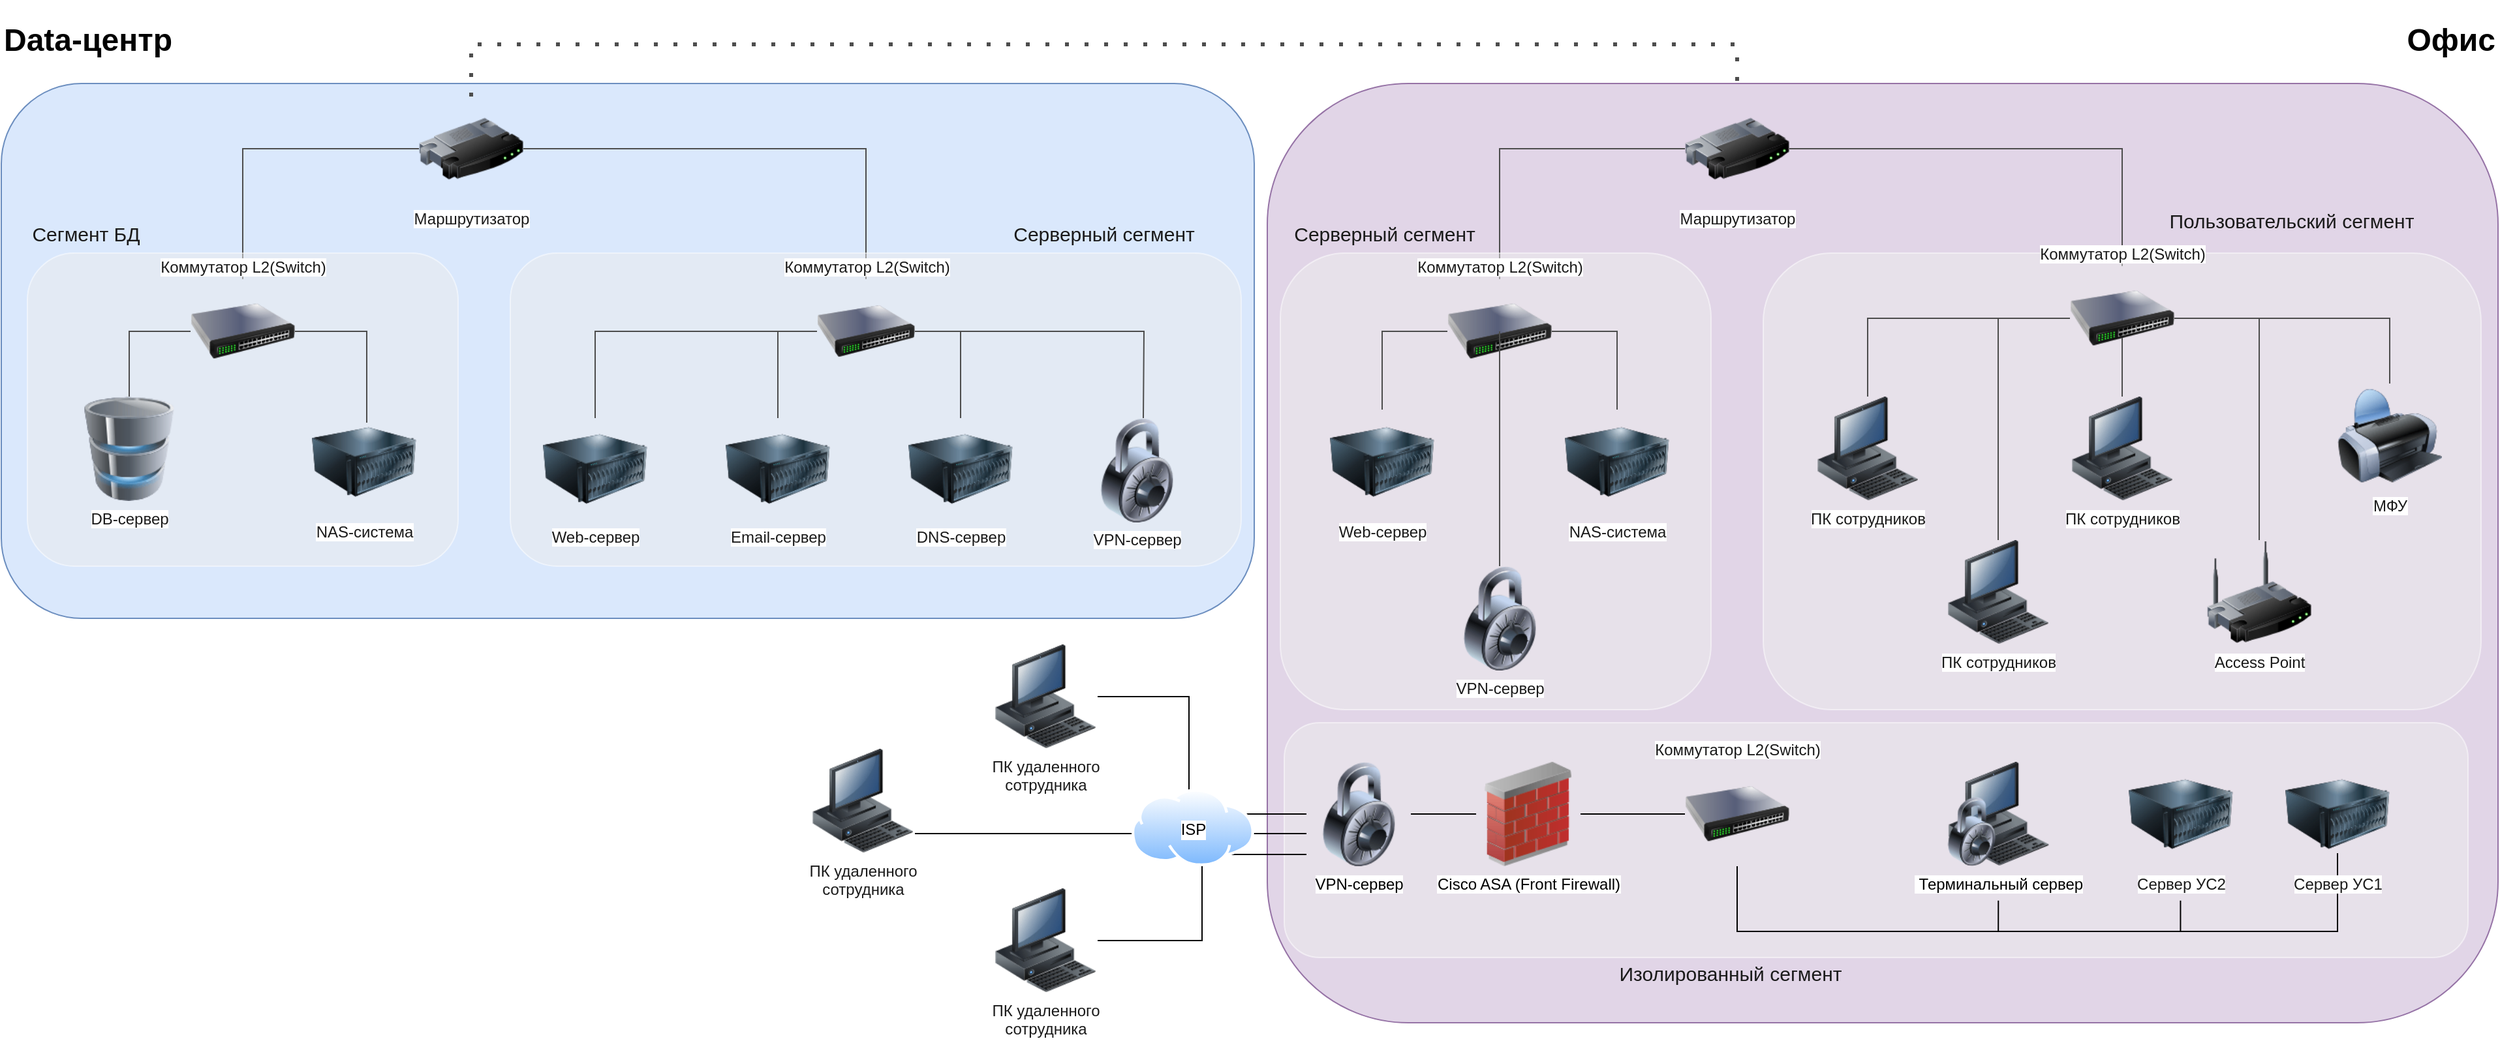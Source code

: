 <mxfile version="26.2.14">
  <diagram name="Страница — 1" id="nZD7m5sR4FOuNUxG7W4k">
    <mxGraphModel dx="2066" dy="1192" grid="1" gridSize="10" guides="1" tooltips="1" connect="1" arrows="1" fold="1" page="1" pageScale="1" pageWidth="1169" pageHeight="827" math="0" shadow="0">
      <root>
        <mxCell id="0" />
        <mxCell id="1" parent="0" />
        <mxCell id="RgGSoNfuDTeB6Px1FJli-1" value="&lt;h1&gt;Офис&lt;/h1&gt;" style="rounded=1;whiteSpace=wrap;html=1;strokeColor=#9673a6;fillColor=#e1d5e7;labelPosition=center;verticalLabelPosition=top;align=right;verticalAlign=bottom;" vertex="1" parent="1">
          <mxGeometry x="1000" y="210" width="943" height="720" as="geometry" />
        </mxCell>
        <mxCell id="RgGSoNfuDTeB6Px1FJli-2" value="" style="rounded=1;whiteSpace=wrap;html=1;strokeColor=#FFFFFF;fontColor=#1A1A1A;fillColor=#EEEEEE;textOpacity=20;labelBackgroundColor=#CCE5FF;opacity=50;" vertex="1" parent="1">
          <mxGeometry x="1013" y="700" width="907" height="180" as="geometry" />
        </mxCell>
        <mxCell id="RgGSoNfuDTeB6Px1FJli-4" value="&lt;h1&gt;Data-центр&lt;/h1&gt;" style="rounded=1;whiteSpace=wrap;html=1;strokeColor=#6c8ebf;fillColor=#dae8fc;align=left;verticalAlign=bottom;labelPosition=center;verticalLabelPosition=top;" vertex="1" parent="1">
          <mxGeometry x="30" y="210" width="960" height="410" as="geometry" />
        </mxCell>
        <mxCell id="RgGSoNfuDTeB6Px1FJli-5" style="edgeStyle=orthogonalEdgeStyle;rounded=0;orthogonalLoop=1;jettySize=auto;html=1;entryX=0.5;entryY=0;entryDx=0;entryDy=0;strokeColor=#4D4D4D;fontColor=#FFFFFF;endArrow=none;startFill=0;" edge="1" parent="1" source="RgGSoNfuDTeB6Px1FJli-9" target="RgGSoNfuDTeB6Px1FJli-16">
          <mxGeometry relative="1" as="geometry" />
        </mxCell>
        <mxCell id="RgGSoNfuDTeB6Px1FJli-6" style="edgeStyle=orthogonalEdgeStyle;rounded=0;orthogonalLoop=1;jettySize=auto;html=1;entryX=0.5;entryY=0;entryDx=0;entryDy=0;strokeColor=#4D4D4D;fontColor=#FFFFFF;endArrow=none;startFill=0;" edge="1" parent="1" source="RgGSoNfuDTeB6Px1FJli-9" target="RgGSoNfuDTeB6Px1FJli-26">
          <mxGeometry relative="1" as="geometry" />
        </mxCell>
        <mxCell id="RgGSoNfuDTeB6Px1FJli-7" style="edgeStyle=orthogonalEdgeStyle;rounded=0;orthogonalLoop=1;jettySize=auto;html=1;entryX=0.5;entryY=0;entryDx=0;entryDy=0;strokeColor=#4D4D4D;fontColor=#FFFFFF;endArrow=none;startFill=0;dashed=1;dashPattern=1 4;endSize=12;startSize=12;strokeWidth=3;" edge="1" parent="1" source="RgGSoNfuDTeB6Px1FJli-9" target="RgGSoNfuDTeB6Px1FJli-12">
          <mxGeometry relative="1" as="geometry">
            <Array as="points">
              <mxPoint x="390" y="180" />
              <mxPoint x="1360" y="180" />
            </Array>
          </mxGeometry>
        </mxCell>
        <mxCell id="RgGSoNfuDTeB6Px1FJli-9" value="Маршрутизатор" style="image;html=1;image=img/lib/clip_art/networking/Router_128x128.png;strokeColor=#FFFFFF;fontColor=#1A1A1A;fillColor=#EEEEEE;" vertex="1" parent="1">
          <mxGeometry x="350" y="220" width="80" height="80" as="geometry" />
        </mxCell>
        <mxCell id="RgGSoNfuDTeB6Px1FJli-10" style="edgeStyle=orthogonalEdgeStyle;rounded=0;orthogonalLoop=1;jettySize=auto;html=1;entryX=0.5;entryY=0;entryDx=0;entryDy=0;strokeColor=#4D4D4D;fontColor=#FFFFFF;exitX=0;exitY=0.5;exitDx=0;exitDy=0;endArrow=none;startFill=0;" edge="1" parent="1" source="RgGSoNfuDTeB6Px1FJli-12" target="RgGSoNfuDTeB6Px1FJli-52">
          <mxGeometry relative="1" as="geometry" />
        </mxCell>
        <mxCell id="RgGSoNfuDTeB6Px1FJli-11" style="edgeStyle=orthogonalEdgeStyle;rounded=0;orthogonalLoop=1;jettySize=auto;html=1;entryX=0.5;entryY=0;entryDx=0;entryDy=0;strokeColor=#4D4D4D;fontColor=#FFFFFF;exitX=1;exitY=0.5;exitDx=0;exitDy=0;endArrow=none;startFill=0;" edge="1" parent="1" source="RgGSoNfuDTeB6Px1FJli-12" target="RgGSoNfuDTeB6Px1FJli-42">
          <mxGeometry relative="1" as="geometry" />
        </mxCell>
        <mxCell id="RgGSoNfuDTeB6Px1FJli-12" value="Маршрутизатор" style="image;html=1;image=img/lib/clip_art/networking/Router_128x128.png;strokeColor=#FFFFFF;fontColor=#1A1A1A;fillColor=#EEEEEE;" vertex="1" parent="1">
          <mxGeometry x="1320" y="220" width="80" height="80" as="geometry" />
        </mxCell>
        <mxCell id="RgGSoNfuDTeB6Px1FJli-13" value="" style="group;labelPosition=center;verticalLabelPosition=top;align=center;verticalAlign=bottom;" vertex="1" connectable="0" parent="1">
          <mxGeometry x="50" y="340" width="330" height="360" as="geometry" />
        </mxCell>
        <mxCell id="RgGSoNfuDTeB6Px1FJli-14" value="" style="rounded=1;whiteSpace=wrap;html=1;strokeColor=#FFFFFF;fontColor=#1A1A1A;fillColor=#EEEEEE;opacity=50;" vertex="1" parent="RgGSoNfuDTeB6Px1FJli-13">
          <mxGeometry width="330" height="240" as="geometry" />
        </mxCell>
        <mxCell id="RgGSoNfuDTeB6Px1FJli-15" style="edgeStyle=orthogonalEdgeStyle;rounded=0;orthogonalLoop=1;jettySize=auto;html=1;entryX=0.5;entryY=0;entryDx=0;entryDy=0;strokeColor=#4D4D4D;fontColor=#FFFFFF;endArrow=none;startFill=0;" edge="1" parent="RgGSoNfuDTeB6Px1FJli-13" source="RgGSoNfuDTeB6Px1FJli-16" target="RgGSoNfuDTeB6Px1FJli-17">
          <mxGeometry relative="1" as="geometry" />
        </mxCell>
        <mxCell id="RgGSoNfuDTeB6Px1FJli-16" value="Коммутатор L2(Switch)" style="image;html=1;image=img/lib/clip_art/networking/Switch_128x128.png;strokeColor=#FFFFFF;fontColor=#1A1A1A;fillColor=#EEEEEE;labelPosition=center;verticalLabelPosition=top;align=center;verticalAlign=bottom;" vertex="1" parent="RgGSoNfuDTeB6Px1FJli-13">
          <mxGeometry x="125" y="20" width="80" height="80" as="geometry" />
        </mxCell>
        <mxCell id="RgGSoNfuDTeB6Px1FJli-17" value="DB-сервер" style="image;html=1;image=img/lib/clip_art/computers/Database_128x128.png;strokeColor=#FFFFFF;fontColor=#1A1A1A;fillColor=#EEEEEE;" vertex="1" parent="RgGSoNfuDTeB6Px1FJli-13">
          <mxGeometry x="38" y="110" width="80" height="80" as="geometry" />
        </mxCell>
        <mxCell id="RgGSoNfuDTeB6Px1FJli-18" value="NAS-система" style="image;html=1;image=img/lib/clip_art/computers/Server_128x128.png;strokeColor=#FFFFFF;fontColor=#1A1A1A;fillColor=#EEEEEE;" vertex="1" parent="RgGSoNfuDTeB6Px1FJli-13">
          <mxGeometry x="218" y="120" width="80" height="80" as="geometry" />
        </mxCell>
        <mxCell id="RgGSoNfuDTeB6Px1FJli-19" style="edgeStyle=orthogonalEdgeStyle;rounded=0;orthogonalLoop=1;jettySize=auto;html=1;entryX=0.525;entryY=0.125;entryDx=0;entryDy=0;entryPerimeter=0;strokeColor=#4D4D4D;fontColor=#FFFFFF;endArrow=none;startFill=0;" edge="1" parent="RgGSoNfuDTeB6Px1FJli-13" source="RgGSoNfuDTeB6Px1FJli-16" target="RgGSoNfuDTeB6Px1FJli-18">
          <mxGeometry relative="1" as="geometry" />
        </mxCell>
        <mxCell id="RgGSoNfuDTeB6Px1FJli-20" value="" style="group;labelPosition=center;verticalLabelPosition=top;align=center;verticalAlign=bottom;" vertex="1" connectable="0" parent="1">
          <mxGeometry x="420" y="340" width="560" height="420" as="geometry" />
        </mxCell>
        <mxCell id="RgGSoNfuDTeB6Px1FJli-21" value="&lt;h3&gt;&lt;br&gt;&lt;/h3&gt;" style="rounded=1;whiteSpace=wrap;html=1;strokeColor=#FFFFFF;fontColor=#1A1A1A;fillColor=#EEEEEE;opacity=50;" vertex="1" parent="RgGSoNfuDTeB6Px1FJli-20">
          <mxGeometry width="560" height="240" as="geometry" />
        </mxCell>
        <mxCell id="RgGSoNfuDTeB6Px1FJli-22" style="edgeStyle=orthogonalEdgeStyle;rounded=0;orthogonalLoop=1;jettySize=auto;html=1;entryX=0.5;entryY=0;entryDx=0;entryDy=0;strokeColor=#4D4D4D;fontColor=#FFFFFF;endArrow=none;startFill=0;" edge="1" parent="RgGSoNfuDTeB6Px1FJli-20" source="RgGSoNfuDTeB6Px1FJli-26" target="RgGSoNfuDTeB6Px1FJli-27">
          <mxGeometry relative="1" as="geometry" />
        </mxCell>
        <mxCell id="RgGSoNfuDTeB6Px1FJli-23" style="edgeStyle=orthogonalEdgeStyle;rounded=0;orthogonalLoop=1;jettySize=auto;html=1;entryX=0.5;entryY=0;entryDx=0;entryDy=0;strokeColor=#4D4D4D;fontColor=#FFFFFF;exitX=0;exitY=0.5;exitDx=0;exitDy=0;endArrow=none;startFill=0;" edge="1" parent="RgGSoNfuDTeB6Px1FJli-20" source="RgGSoNfuDTeB6Px1FJli-26" target="RgGSoNfuDTeB6Px1FJli-28">
          <mxGeometry relative="1" as="geometry" />
        </mxCell>
        <mxCell id="RgGSoNfuDTeB6Px1FJli-24" style="edgeStyle=orthogonalEdgeStyle;rounded=0;orthogonalLoop=1;jettySize=auto;html=1;entryX=0.5;entryY=0;entryDx=0;entryDy=0;strokeColor=#4D4D4D;fontColor=#FFFFFF;endArrow=none;startFill=0;" edge="1" parent="RgGSoNfuDTeB6Px1FJli-20" source="RgGSoNfuDTeB6Px1FJli-26">
          <mxGeometry relative="1" as="geometry">
            <mxPoint x="485" y="126.486" as="targetPoint" />
          </mxGeometry>
        </mxCell>
        <mxCell id="RgGSoNfuDTeB6Px1FJli-25" style="edgeStyle=orthogonalEdgeStyle;rounded=0;orthogonalLoop=1;jettySize=auto;html=1;entryX=0.5;entryY=0;entryDx=0;entryDy=0;strokeColor=#4D4D4D;fontColor=#FFFFFF;exitX=1;exitY=0.5;exitDx=0;exitDy=0;endArrow=none;startFill=0;" edge="1" parent="RgGSoNfuDTeB6Px1FJli-20" source="RgGSoNfuDTeB6Px1FJli-26" target="RgGSoNfuDTeB6Px1FJli-29">
          <mxGeometry relative="1" as="geometry" />
        </mxCell>
        <mxCell id="RgGSoNfuDTeB6Px1FJli-26" value="Коммутатор L2(Switch)" style="image;html=1;image=img/lib/clip_art/networking/Switch_128x128.png;strokeColor=#FFFFFF;fontColor=#1A1A1A;fillColor=#EEEEEE;labelPosition=center;verticalLabelPosition=top;align=center;verticalAlign=bottom;" vertex="1" parent="RgGSoNfuDTeB6Px1FJli-20">
          <mxGeometry x="235" y="20" width="75" height="80" as="geometry" />
        </mxCell>
        <mxCell id="RgGSoNfuDTeB6Px1FJli-27" value="Web-сервер" style="image;html=1;image=img/lib/clip_art/computers/Server_128x128.png;strokeColor=#FFFFFF;fontColor=#1A1A1A;fillColor=#EEEEEE;" vertex="1" parent="RgGSoNfuDTeB6Px1FJli-20">
          <mxGeometry x="25" y="126.486" width="80" height="77.838" as="geometry" />
        </mxCell>
        <mxCell id="RgGSoNfuDTeB6Px1FJli-28" value="Email-сервер" style="image;html=1;image=img/lib/clip_art/computers/Server_128x128.png;strokeColor=#FFFFFF;fontColor=#1A1A1A;fillColor=#EEEEEE;" vertex="1" parent="RgGSoNfuDTeB6Px1FJli-20">
          <mxGeometry x="165" y="126.486" width="80" height="77.838" as="geometry" />
        </mxCell>
        <mxCell id="RgGSoNfuDTeB6Px1FJli-29" value="DNS-сервер" style="image;html=1;image=img/lib/clip_art/computers/Server_128x128.png;strokeColor=#FFFFFF;fontColor=#1A1A1A;fillColor=#EEEEEE;" vertex="1" parent="RgGSoNfuDTeB6Px1FJli-20">
          <mxGeometry x="305" y="126.486" width="80" height="77.838" as="geometry" />
        </mxCell>
        <mxCell id="RgGSoNfuDTeB6Px1FJli-30" value="VPN-сервер" style="image;html=1;image=img/lib/clip_art/general/Lock_128x128.png;strokeColor=#FFFFFF;fontColor=#1A1A1A;fillColor=#EEEEEE;" vertex="1" parent="RgGSoNfuDTeB6Px1FJli-20">
          <mxGeometry x="440" y="126.49" width="80" height="80" as="geometry" />
        </mxCell>
        <mxCell id="RgGSoNfuDTeB6Px1FJli-31" value="ПК удаленного&lt;div&gt;сотрудника&lt;/div&gt;" style="image;html=1;image=img/lib/clip_art/computers/Workstation_128x128.png;strokeColor=#FFFFFF;fontColor=#1A1A1A;fillColor=#EEEEEE;" vertex="1" parent="RgGSoNfuDTeB6Px1FJli-20">
          <mxGeometry x="370.0" y="300" width="80" height="80" as="geometry" />
        </mxCell>
        <mxCell id="RgGSoNfuDTeB6Px1FJli-32" value="&lt;font style=&quot;font-size: 15px;&quot;&gt;Серверный сегмент&lt;/font&gt;" style="text;strokeColor=none;align=center;fillColor=none;html=1;verticalAlign=middle;whiteSpace=wrap;rounded=0;fontColor=#1A1A1A;" vertex="1" parent="1">
          <mxGeometry x="780" y="310" width="190" height="30" as="geometry" />
        </mxCell>
        <mxCell id="RgGSoNfuDTeB6Px1FJli-33" value="&lt;font style=&quot;font-size: 15px;&quot;&gt;Серверный сегмент&lt;/font&gt;" style="text;strokeColor=none;align=center;fillColor=none;html=1;verticalAlign=middle;whiteSpace=wrap;rounded=0;fontColor=#1A1A1A;" vertex="1" parent="1">
          <mxGeometry x="990" y="310" width="200" height="30" as="geometry" />
        </mxCell>
        <mxCell id="RgGSoNfuDTeB6Px1FJli-34" value="&lt;span style=&quot;font-size: 15px;&quot;&gt;Пользовательский сегмент&lt;/span&gt;" style="text;strokeColor=none;align=center;fillColor=none;html=1;verticalAlign=middle;whiteSpace=wrap;rounded=0;fontColor=#1A1A1A;" vertex="1" parent="1">
          <mxGeometry x="1640" y="300" width="290" height="30" as="geometry" />
        </mxCell>
        <mxCell id="RgGSoNfuDTeB6Px1FJli-35" value="&lt;font style=&quot;font-size: 15px;&quot;&gt;Сегмент БД&lt;/font&gt;" style="text;strokeColor=none;align=center;fillColor=none;html=1;verticalAlign=middle;whiteSpace=wrap;rounded=0;fontColor=#1A1A1A;" vertex="1" parent="1">
          <mxGeometry x="50" y="310" width="90" height="30" as="geometry" />
        </mxCell>
        <mxCell id="RgGSoNfuDTeB6Px1FJli-36" value="" style="rounded=1;whiteSpace=wrap;html=1;strokeColor=#FFFFFF;fontColor=#1A1A1A;fillColor=#EEEEEE;opacity=50;" vertex="1" parent="1">
          <mxGeometry x="1380" y="340" width="550" height="350" as="geometry" />
        </mxCell>
        <mxCell id="RgGSoNfuDTeB6Px1FJli-37" style="edgeStyle=orthogonalEdgeStyle;rounded=0;orthogonalLoop=1;jettySize=auto;html=1;entryX=0.5;entryY=0;entryDx=0;entryDy=0;strokeColor=#4D4D4D;fontColor=#FFFFFF;endArrow=none;startFill=0;" edge="1" parent="1" source="RgGSoNfuDTeB6Px1FJli-42" target="RgGSoNfuDTeB6Px1FJli-45">
          <mxGeometry relative="1" as="geometry" />
        </mxCell>
        <mxCell id="RgGSoNfuDTeB6Px1FJli-38" style="edgeStyle=orthogonalEdgeStyle;rounded=0;orthogonalLoop=1;jettySize=auto;html=1;entryX=0.5;entryY=0;entryDx=0;entryDy=0;strokeColor=#4D4D4D;fontColor=#FFFFFF;endArrow=none;startFill=0;" edge="1" parent="1" source="RgGSoNfuDTeB6Px1FJli-42" target="RgGSoNfuDTeB6Px1FJli-43">
          <mxGeometry relative="1" as="geometry" />
        </mxCell>
        <mxCell id="RgGSoNfuDTeB6Px1FJli-39" style="edgeStyle=orthogonalEdgeStyle;rounded=0;orthogonalLoop=1;jettySize=auto;html=1;entryX=0.5;entryY=0;entryDx=0;entryDy=0;strokeColor=#4D4D4D;fontColor=#FFFFFF;endArrow=none;startFill=0;" edge="1" parent="1" source="RgGSoNfuDTeB6Px1FJli-42" target="RgGSoNfuDTeB6Px1FJli-44">
          <mxGeometry relative="1" as="geometry" />
        </mxCell>
        <mxCell id="RgGSoNfuDTeB6Px1FJli-40" style="edgeStyle=orthogonalEdgeStyle;rounded=0;orthogonalLoop=1;jettySize=auto;html=1;entryX=0.5;entryY=0;entryDx=0;entryDy=0;strokeColor=#4D4D4D;fontColor=#FFFFFF;endArrow=none;startFill=0;" edge="1" parent="1" source="RgGSoNfuDTeB6Px1FJli-42" target="RgGSoNfuDTeB6Px1FJli-46">
          <mxGeometry relative="1" as="geometry" />
        </mxCell>
        <mxCell id="RgGSoNfuDTeB6Px1FJli-41" style="edgeStyle=orthogonalEdgeStyle;rounded=0;orthogonalLoop=1;jettySize=auto;html=1;entryX=0.5;entryY=0;entryDx=0;entryDy=0;strokeColor=#4D4D4D;fontColor=#FFFFFF;endArrow=none;startFill=0;" edge="1" parent="1" target="RgGSoNfuDTeB6Px1FJli-47">
          <mxGeometry relative="1" as="geometry">
            <mxPoint x="1660" y="380" as="sourcePoint" />
            <Array as="points">
              <mxPoint x="1655" y="390" />
              <mxPoint x="1655" y="390" />
            </Array>
          </mxGeometry>
        </mxCell>
        <mxCell id="RgGSoNfuDTeB6Px1FJli-42" value="Коммутатор L2(Switch)" style="image;html=1;image=img/lib/clip_art/networking/Switch_128x128.png;strokeColor=#FFFFFF;fontColor=#1A1A1A;fillColor=#EEEEEE;labelPosition=center;verticalLabelPosition=top;align=center;verticalAlign=bottom;" vertex="1" parent="1">
          <mxGeometry x="1615" y="350" width="80" height="80" as="geometry" />
        </mxCell>
        <mxCell id="RgGSoNfuDTeB6Px1FJli-43" value="МФУ" style="image;html=1;image=img/lib/clip_art/computers/Printer_128x128.png;strokeColor=#FFFFFF;fontColor=#1A1A1A;fillColor=#EEEEEE;" vertex="1" parent="1">
          <mxGeometry x="1820" y="440" width="80" height="80" as="geometry" />
        </mxCell>
        <mxCell id="RgGSoNfuDTeB6Px1FJli-44" value="Access Point" style="image;html=1;image=img/lib/clip_art/networking/Wireless_Router_128x128.png;strokeColor=#FFFFFF;fontColor=#1A1A1A;fillColor=#EEEEEE;" vertex="1" parent="1">
          <mxGeometry x="1720" y="560" width="80" height="80" as="geometry" />
        </mxCell>
        <mxCell id="RgGSoNfuDTeB6Px1FJli-45" value="ПК сотрудников" style="image;html=1;image=img/lib/clip_art/computers/Workstation_128x128.png;strokeColor=#FFFFFF;fontColor=#1A1A1A;fillColor=#EEEEEE;" vertex="1" parent="1">
          <mxGeometry x="1420" y="450" width="80" height="80" as="geometry" />
        </mxCell>
        <mxCell id="RgGSoNfuDTeB6Px1FJli-46" value="ПК сотрудников" style="image;html=1;image=img/lib/clip_art/computers/Workstation_128x128.png;strokeColor=#FFFFFF;fontColor=#1A1A1A;fillColor=#EEEEEE;" vertex="1" parent="1">
          <mxGeometry x="1520" y="560" width="80" height="80" as="geometry" />
        </mxCell>
        <mxCell id="RgGSoNfuDTeB6Px1FJli-47" value="ПК сотрудников" style="image;html=1;image=img/lib/clip_art/computers/Workstation_128x128.png;strokeColor=#FFFFFF;fontColor=#1A1A1A;fillColor=#EEEEEE;" vertex="1" parent="1">
          <mxGeometry x="1615" y="450" width="80" height="80" as="geometry" />
        </mxCell>
        <mxCell id="RgGSoNfuDTeB6Px1FJli-48" value="" style="rounded=1;whiteSpace=wrap;html=1;strokeColor=#FFFFFF;fontColor=#1A1A1A;fillColor=#EEEEEE;textOpacity=20;labelBackgroundColor=#CCE5FF;opacity=50;" vertex="1" parent="1">
          <mxGeometry x="1010" y="340" width="330" height="350" as="geometry" />
        </mxCell>
        <mxCell id="RgGSoNfuDTeB6Px1FJli-49" style="edgeStyle=orthogonalEdgeStyle;rounded=0;orthogonalLoop=1;jettySize=auto;html=1;entryX=0.5;entryY=0;entryDx=0;entryDy=0;strokeColor=#4D4D4D;fontColor=#FFFFFF;endArrow=none;startFill=0;" edge="1" parent="1" source="RgGSoNfuDTeB6Px1FJli-52" target="RgGSoNfuDTeB6Px1FJli-53">
          <mxGeometry relative="1" as="geometry" />
        </mxCell>
        <mxCell id="RgGSoNfuDTeB6Px1FJli-50" style="edgeStyle=orthogonalEdgeStyle;rounded=0;orthogonalLoop=1;jettySize=auto;html=1;entryX=0.5;entryY=0;entryDx=0;entryDy=0;strokeColor=#4D4D4D;fontColor=#FFFFFF;endArrow=none;startFill=0;" edge="1" parent="1" source="RgGSoNfuDTeB6Px1FJli-52" target="RgGSoNfuDTeB6Px1FJli-54">
          <mxGeometry relative="1" as="geometry" />
        </mxCell>
        <mxCell id="RgGSoNfuDTeB6Px1FJli-51" style="edgeStyle=orthogonalEdgeStyle;rounded=0;orthogonalLoop=1;jettySize=auto;html=1;entryX=0.5;entryY=0;entryDx=0;entryDy=0;strokeColor=#4D4D4D;fontColor=#FFFFFF;endArrow=none;startFill=0;" edge="1" parent="1" source="RgGSoNfuDTeB6Px1FJli-52" target="RgGSoNfuDTeB6Px1FJli-55">
          <mxGeometry relative="1" as="geometry" />
        </mxCell>
        <mxCell id="RgGSoNfuDTeB6Px1FJli-52" value="Коммутатор L2(Switch)" style="image;html=1;image=img/lib/clip_art/networking/Switch_128x128.png;strokeColor=#FFFFFF;fontColor=#1A1A1A;fillColor=#EEEEEE;labelPosition=center;verticalLabelPosition=top;align=center;verticalAlign=bottom;" vertex="1" parent="1">
          <mxGeometry x="1138" y="360" width="80" height="80" as="geometry" />
        </mxCell>
        <mxCell id="RgGSoNfuDTeB6Px1FJli-53" value="Web-сервер" style="image;html=1;image=img/lib/clip_art/computers/Server_128x128.png;strokeColor=#FFFFFF;fontColor=#1A1A1A;fillColor=#EEEEEE;" vertex="1" parent="1">
          <mxGeometry x="1048" y="460" width="80" height="80" as="geometry" />
        </mxCell>
        <mxCell id="RgGSoNfuDTeB6Px1FJli-54" value="NAS-система" style="image;html=1;image=img/lib/clip_art/computers/Server_128x128.png;strokeColor=#FFFFFF;fontColor=#1A1A1A;fillColor=#EEEEEE;" vertex="1" parent="1">
          <mxGeometry x="1228" y="460" width="80" height="80" as="geometry" />
        </mxCell>
        <mxCell id="RgGSoNfuDTeB6Px1FJli-55" value="VPN-сервер" style="image;html=1;image=img/lib/clip_art/general/Lock_128x128.png;strokeColor=#FFFFFF;fontColor=#1A1A1A;fillColor=#EEEEEE;" vertex="1" parent="1">
          <mxGeometry x="1138" y="580" width="80" height="80" as="geometry" />
        </mxCell>
        <mxCell id="RgGSoNfuDTeB6Px1FJli-56" style="edgeStyle=orthogonalEdgeStyle;rounded=0;orthogonalLoop=1;jettySize=auto;html=1;exitX=0.5;exitY=1;exitDx=0;exitDy=0;strokeColor=#4D4D4D;fontColor=#FFFFFF;endArrow=none;startFill=0;" edge="1" parent="1" source="RgGSoNfuDTeB6Px1FJli-52">
          <mxGeometry relative="1" as="geometry">
            <mxPoint x="1178" y="400" as="targetPoint" />
          </mxGeometry>
        </mxCell>
        <mxCell id="RgGSoNfuDTeB6Px1FJli-57" value="Коммутатор L2(Switch)" style="image;html=1;image=img/lib/clip_art/networking/Switch_128x128.png;strokeColor=#FFFFFF;fontColor=#1A1A1A;fillColor=#EEEEEE;labelPosition=center;verticalLabelPosition=top;align=center;verticalAlign=bottom;" vertex="1" parent="1">
          <mxGeometry x="1320" y="730" width="80" height="80" as="geometry" />
        </mxCell>
        <mxCell id="RgGSoNfuDTeB6Px1FJli-58" style="edgeStyle=orthogonalEdgeStyle;rounded=0;orthogonalLoop=1;jettySize=auto;html=1;entryX=0;entryY=0.5;entryDx=0;entryDy=0;endArrow=none;startFill=0;" edge="1" parent="1" source="RgGSoNfuDTeB6Px1FJli-59" target="RgGSoNfuDTeB6Px1FJli-57">
          <mxGeometry relative="1" as="geometry" />
        </mxCell>
        <mxCell id="RgGSoNfuDTeB6Px1FJli-59" value="Cisco ASA (Front Firewall)" style="image;html=1;image=img/lib/clip_art/networking/Firewall_02_128x128.png" vertex="1" parent="1">
          <mxGeometry x="1160" y="730" width="80" height="80" as="geometry" />
        </mxCell>
        <mxCell id="RgGSoNfuDTeB6Px1FJli-60" value="ПК удаленного&lt;div&gt;сотрудника&lt;/div&gt;" style="image;html=1;image=img/lib/clip_art/computers/Workstation_128x128.png;strokeColor=#FFFFFF;fontColor=#1A1A1A;fillColor=#EEEEEE;" vertex="1" parent="1">
          <mxGeometry x="790" y="827" width="80" height="80" as="geometry" />
        </mxCell>
        <mxCell id="RgGSoNfuDTeB6Px1FJli-61" style="edgeStyle=orthogonalEdgeStyle;rounded=0;orthogonalLoop=1;jettySize=auto;html=1;entryX=0;entryY=0.75;entryDx=0;entryDy=0;endArrow=none;startFill=0;" edge="1" parent="1">
          <mxGeometry relative="1" as="geometry">
            <mxPoint x="730" y="785" as="sourcePoint" />
            <mxPoint x="1030" y="785" as="targetPoint" />
            <Array as="points">
              <mxPoint x="880" y="785" />
              <mxPoint x="880" y="785" />
            </Array>
          </mxGeometry>
        </mxCell>
        <mxCell id="RgGSoNfuDTeB6Px1FJli-62" value="ПК удаленного&lt;div&gt;сотрудника&lt;/div&gt;" style="image;html=1;image=img/lib/clip_art/computers/Workstation_128x128.png;strokeColor=#FFFFFF;fontColor=#1A1A1A;fillColor=#EEEEEE;" vertex="1" parent="1">
          <mxGeometry x="650" y="720" width="80" height="80" as="geometry" />
        </mxCell>
        <mxCell id="RgGSoNfuDTeB6Px1FJli-63" style="edgeStyle=orthogonalEdgeStyle;rounded=0;orthogonalLoop=1;jettySize=auto;html=1;entryX=0;entryY=0.5;entryDx=0;entryDy=0;endArrow=none;startFill=0;" edge="1" parent="1" source="RgGSoNfuDTeB6Px1FJli-64" target="RgGSoNfuDTeB6Px1FJli-59">
          <mxGeometry relative="1" as="geometry" />
        </mxCell>
        <mxCell id="RgGSoNfuDTeB6Px1FJli-64" value="VPN-сервер" style="image;html=1;image=img/lib/clip_art/general/Lock_128x128.png" vertex="1" parent="1">
          <mxGeometry x="1030" y="730" width="80" height="80" as="geometry" />
        </mxCell>
        <mxCell id="RgGSoNfuDTeB6Px1FJli-65" style="edgeStyle=orthogonalEdgeStyle;rounded=0;orthogonalLoop=1;jettySize=auto;html=1;entryX=0.594;entryY=0.87;entryDx=0;entryDy=0;entryPerimeter=0;exitX=0.5;exitY=1;exitDx=0;exitDy=0;endArrow=none;startFill=0;" edge="1" parent="1" source="RgGSoNfuDTeB6Px1FJli-57" target="RgGSoNfuDTeB6Px1FJli-1">
          <mxGeometry relative="1" as="geometry">
            <Array as="points">
              <mxPoint x="1360" y="860" />
              <mxPoint x="1560" y="860" />
            </Array>
          </mxGeometry>
        </mxCell>
        <mxCell id="RgGSoNfuDTeB6Px1FJli-66" value="&amp;nbsp;Терминальный сервер" style="image;html=1;image=img/lib/clip_art/computers/Secure_System_128x128.png" vertex="1" parent="1">
          <mxGeometry x="1520" y="730" width="80" height="80" as="geometry" />
        </mxCell>
        <mxCell id="RgGSoNfuDTeB6Px1FJli-67" style="edgeStyle=orthogonalEdgeStyle;rounded=0;orthogonalLoop=1;jettySize=auto;html=1;entryX=0.742;entryY=0.87;entryDx=0;entryDy=0;entryPerimeter=0;endArrow=none;startFill=0;exitX=0.5;exitY=1;exitDx=0;exitDy=0;" edge="1" parent="1" source="RgGSoNfuDTeB6Px1FJli-57" target="RgGSoNfuDTeB6Px1FJli-1">
          <mxGeometry relative="1" as="geometry">
            <Array as="points">
              <mxPoint x="1360" y="860" />
              <mxPoint x="1700" y="860" />
            </Array>
          </mxGeometry>
        </mxCell>
        <mxCell id="RgGSoNfuDTeB6Px1FJli-68" value="Сервер УС2" style="image;html=1;image=img/lib/clip_art/computers/Server_128x128.png;strokeColor=#FFFFFF;fontColor=#1A1A1A;fillColor=#EEEEEE;" vertex="1" parent="1">
          <mxGeometry x="1660" y="730" width="80" height="80" as="geometry" />
        </mxCell>
        <mxCell id="RgGSoNfuDTeB6Px1FJli-69" style="edgeStyle=orthogonalEdgeStyle;rounded=0;orthogonalLoop=1;jettySize=auto;html=1;entryX=0.5;entryY=0.875;entryDx=0;entryDy=0;entryPerimeter=0;endArrow=none;startFill=0;" edge="1" parent="1" source="RgGSoNfuDTeB6Px1FJli-57" target="RgGSoNfuDTeB6Px1FJli-70">
          <mxGeometry relative="1" as="geometry">
            <Array as="points">
              <mxPoint x="1360" y="860" />
              <mxPoint x="1820" y="860" />
            </Array>
          </mxGeometry>
        </mxCell>
        <mxCell id="RgGSoNfuDTeB6Px1FJli-70" value="Сервер УС1" style="image;html=1;image=img/lib/clip_art/computers/Server_128x128.png;strokeColor=#FFFFFF;fontColor=#1A1A1A;fillColor=#EEEEEE;" vertex="1" parent="1">
          <mxGeometry x="1780" y="730" width="80" height="80" as="geometry" />
        </mxCell>
        <mxCell id="RgGSoNfuDTeB6Px1FJli-71" style="edgeStyle=orthogonalEdgeStyle;rounded=0;orthogonalLoop=1;jettySize=auto;html=1;entryX=0;entryY=0.5;entryDx=0;entryDy=0;exitX=1;exitY=0.5;exitDx=0;exitDy=0;endArrow=none;startFill=0;" edge="1" parent="1" source="RgGSoNfuDTeB6Px1FJli-31" target="RgGSoNfuDTeB6Px1FJli-64">
          <mxGeometry relative="1" as="geometry">
            <Array as="points">
              <mxPoint x="940" y="680" />
              <mxPoint x="940" y="770" />
            </Array>
          </mxGeometry>
        </mxCell>
        <mxCell id="RgGSoNfuDTeB6Px1FJli-72" style="edgeStyle=orthogonalEdgeStyle;rounded=0;orthogonalLoop=1;jettySize=auto;html=1;entryX=0;entryY=0.888;entryDx=0;entryDy=0;entryPerimeter=0;endArrow=none;startFill=0;" edge="1" parent="1" source="RgGSoNfuDTeB6Px1FJli-60" target="RgGSoNfuDTeB6Px1FJli-64">
          <mxGeometry relative="1" as="geometry" />
        </mxCell>
        <mxCell id="RgGSoNfuDTeB6Px1FJli-73" value="ISP" style="image;aspect=fixed;perimeter=ellipsePerimeter;html=1;align=center;shadow=0;dashed=0;spacingTop=3;image=img/lib/active_directory/internet_cloud.svg;verticalAlign=middle;labelPosition=center;verticalLabelPosition=middle;" vertex="1" parent="1">
          <mxGeometry x="895.87" y="750.7" width="94.13" height="59.3" as="geometry" />
        </mxCell>
        <mxCell id="RgGSoNfuDTeB6Px1FJli-74" value="&lt;span style=&quot;font-size: 15px;&quot;&gt;Изолированный сегмент&lt;/span&gt;" style="text;strokeColor=none;align=center;fillColor=none;html=1;verticalAlign=middle;whiteSpace=wrap;rounded=0;fontColor=#1A1A1A;" vertex="1" parent="1">
          <mxGeometry x="1210" y="877" width="290" height="30" as="geometry" />
        </mxCell>
      </root>
    </mxGraphModel>
  </diagram>
</mxfile>
